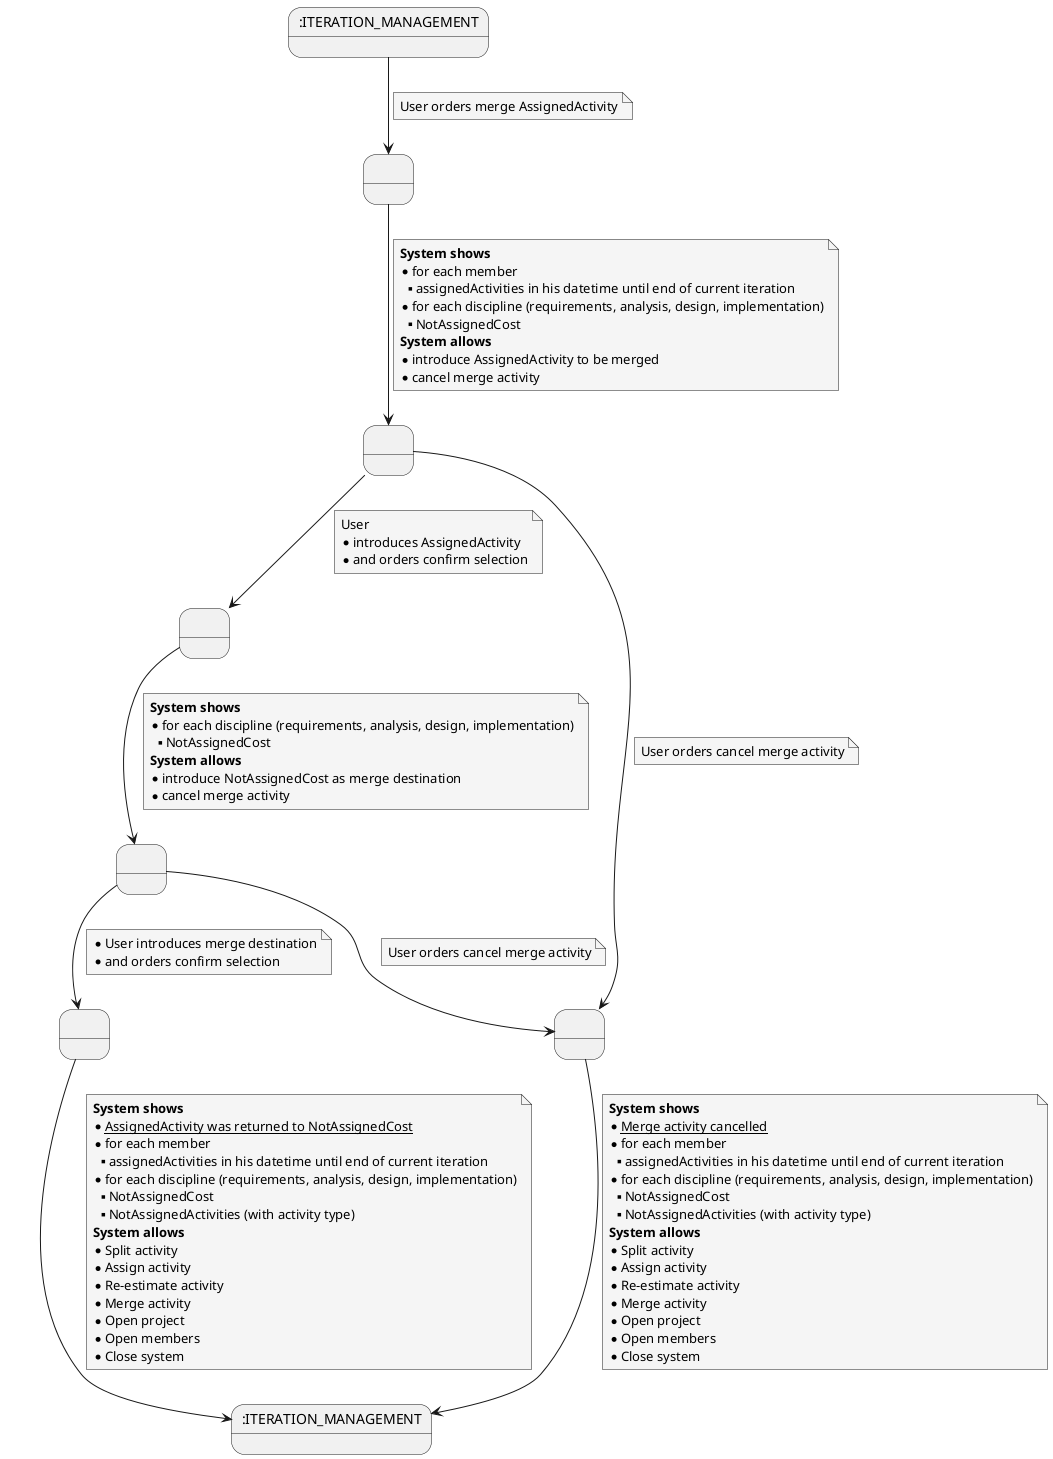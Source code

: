 @startuml

skinparam {
    NoteBackgroundColor #whiteSmoke
}

    state 0 as ":ITERATION_MANAGEMENT"
    state 1 as " "
    state 5 as " "
    state 13 as " "
    state 14 as " "
    state 20 as " "
    state 15 as " "
    state 12 as ":ITERATION_MANAGEMENT"

    0 --> 1
    note on link
        User orders merge AssignedActivity
    end note

    1 --> 13
    note on link
    <b>System shows</b>
    * for each member
    **assignedActivities in his datetime until end of current iteration
    * for each discipline (requirements, analysis, design, implementation)
    ** NotAssignedCost
    <b>System allows</b>
    * introduce AssignedActivity to be merged
    * cancel merge activity
    end note

    13 --> 5
    note on link
        User
        * introduces AssignedActivity
        * and orders confirm selection
    end note

    13 --> 20
    note on link
        User orders cancel merge activity
    end note

    5 --> 14
    note on link
    <b>System shows</b>
    * for each discipline (requirements, analysis, design, implementation)
    ** NotAssignedCost
    <b>System allows</b>
    * introduce NotAssignedCost as merge destination
    * cancel merge activity
    end note

    14 --> 20
    note on link
        User orders cancel merge activity
    end note

    14 -down-> 15
    note on link
        * User introduces merge destination
        * and orders confirm selection
    end note

    20 --> 12
    note on link
         <b>System shows</b>
         * __Merge activity cancelled__
         * for each member
         **assignedActivities in his datetime until end of current iteration
         * for each discipline (requirements, analysis, design, implementation)
         ** NotAssignedCost
         ** NotAssignedActivities (with activity type)
         <b>System allows</b>
         * Split activity
         * Assign activity
         * Re-estimate activity
         * Merge activity
         * Open project
         * Open members
         * Close system
    end note


    15 --> 12
    note on link
     <b>System shows</b>
     * __AssignedActivity was returned to NotAssignedCost__
     * for each member
     **assignedActivities in his datetime until end of current iteration
     * for each discipline (requirements, analysis, design, implementation)
     ** NotAssignedCost
     ** NotAssignedActivities (with activity type)
     <b>System allows</b>
     * Split activity
     * Assign activity
     * Re-estimate activity
     * Merge activity
     * Open project
     * Open members
     * Close system
     end note
@enduml
